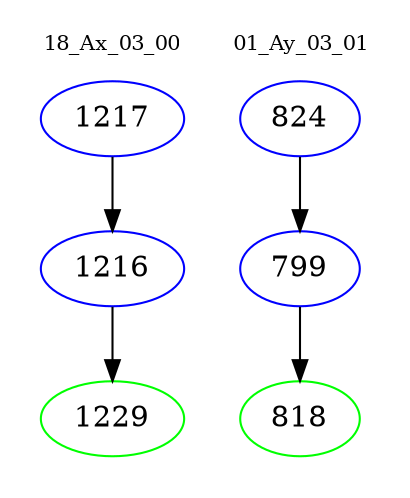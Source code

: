 digraph{
subgraph cluster_0 {
color = white
label = "18_Ax_03_00";
fontsize=10;
T0_1217 [label="1217", color="blue"]
T0_1217 -> T0_1216 [color="black"]
T0_1216 [label="1216", color="blue"]
T0_1216 -> T0_1229 [color="black"]
T0_1229 [label="1229", color="green"]
}
subgraph cluster_1 {
color = white
label = "01_Ay_03_01";
fontsize=10;
T1_824 [label="824", color="blue"]
T1_824 -> T1_799 [color="black"]
T1_799 [label="799", color="blue"]
T1_799 -> T1_818 [color="black"]
T1_818 [label="818", color="green"]
}
}
